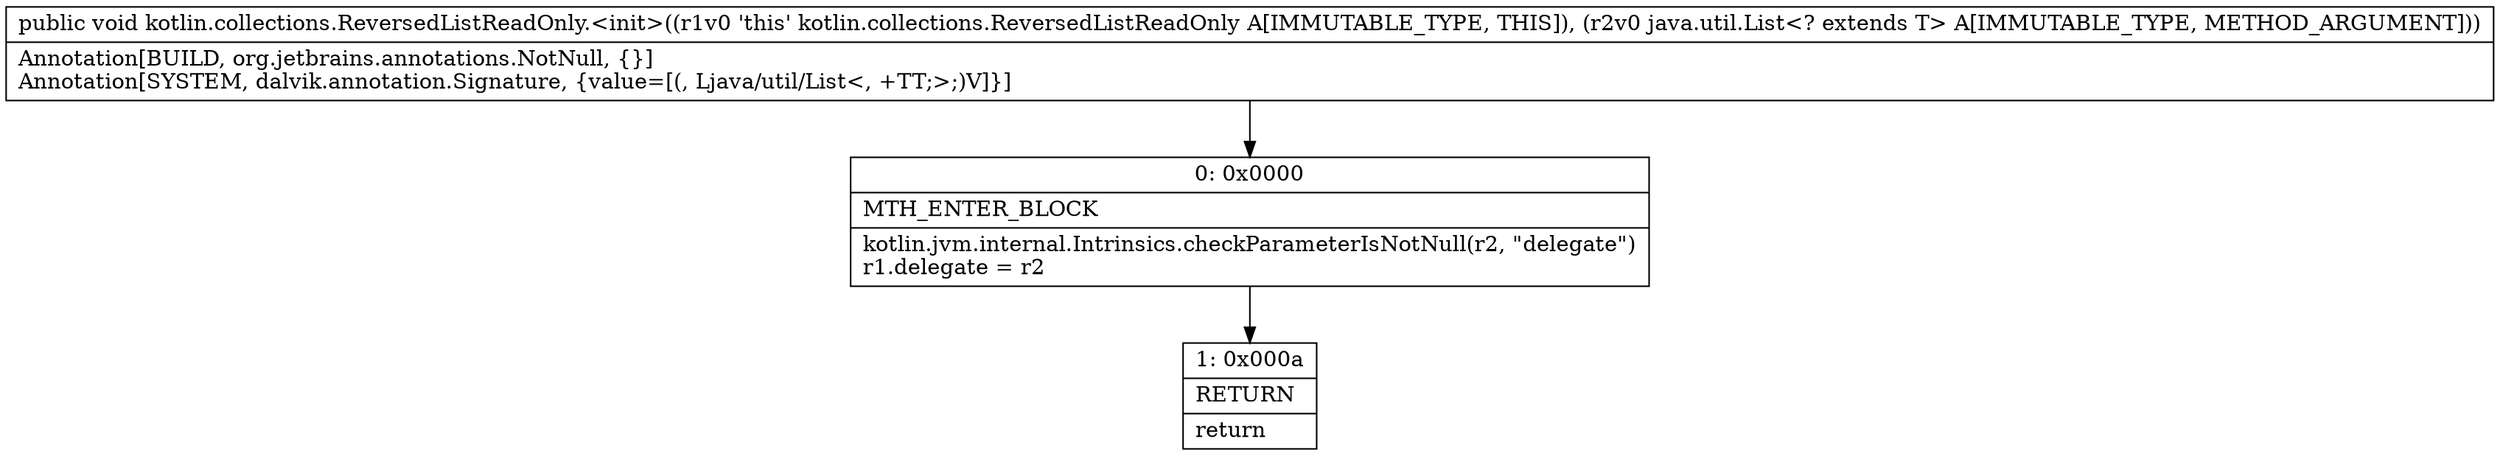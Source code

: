 digraph "CFG forkotlin.collections.ReversedListReadOnly.\<init\>(Ljava\/util\/List;)V" {
Node_0 [shape=record,label="{0\:\ 0x0000|MTH_ENTER_BLOCK\l|kotlin.jvm.internal.Intrinsics.checkParameterIsNotNull(r2, \"delegate\")\lr1.delegate = r2\l}"];
Node_1 [shape=record,label="{1\:\ 0x000a|RETURN\l|return\l}"];
MethodNode[shape=record,label="{public void kotlin.collections.ReversedListReadOnly.\<init\>((r1v0 'this' kotlin.collections.ReversedListReadOnly A[IMMUTABLE_TYPE, THIS]), (r2v0 java.util.List\<? extends T\> A[IMMUTABLE_TYPE, METHOD_ARGUMENT]))  | Annotation[BUILD, org.jetbrains.annotations.NotNull, \{\}]\lAnnotation[SYSTEM, dalvik.annotation.Signature, \{value=[(, Ljava\/util\/List\<, +TT;\>;)V]\}]\l}"];
MethodNode -> Node_0;
Node_0 -> Node_1;
}

